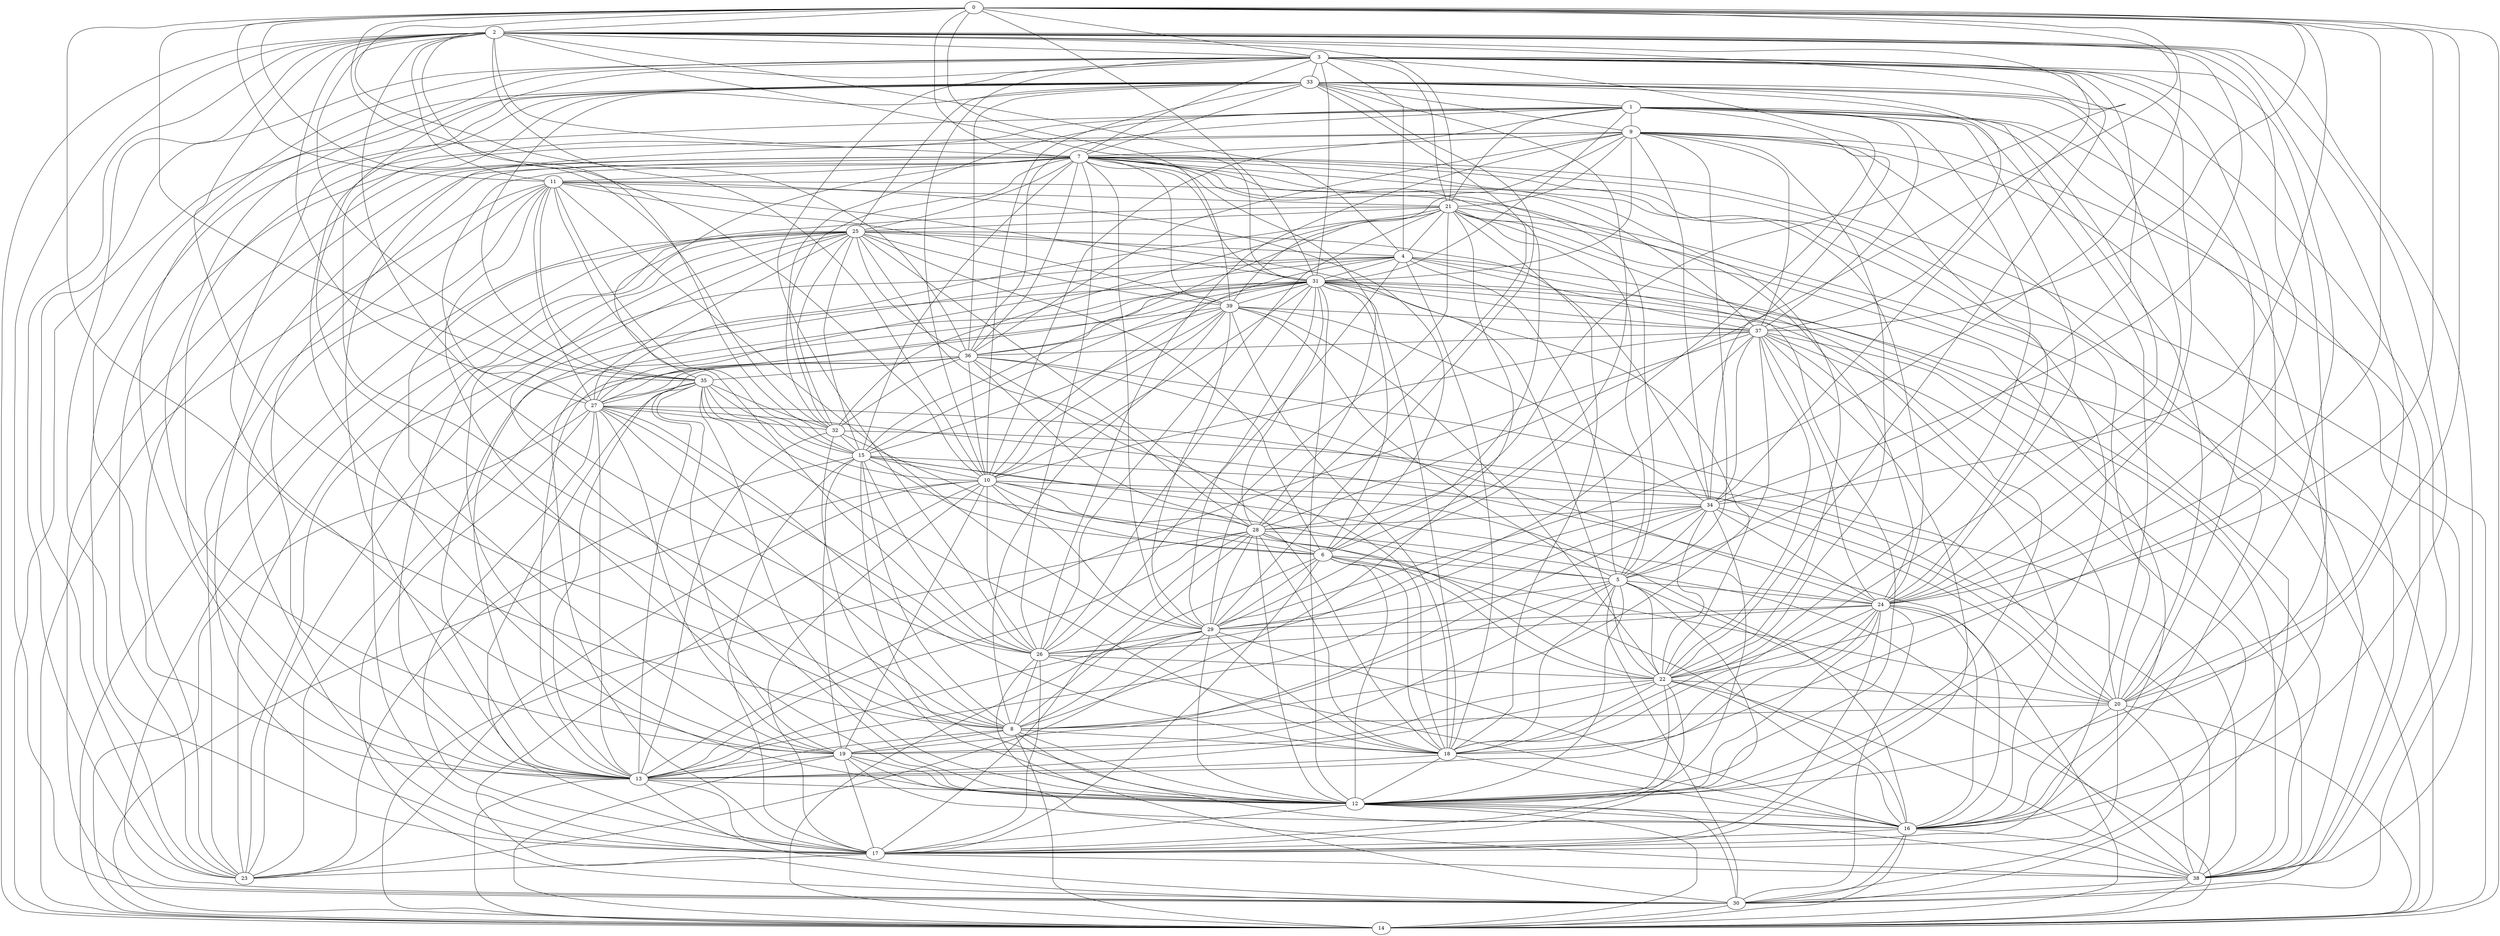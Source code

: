 graph G {
0;
1;
2;
3;
4;
5;
6;
7;
8;
9;
10;
11;
12;
13;
14;
15;
16;
17;
18;
19;
20;
21;
22;
23;
24;
25;
26;
27;
28;
29;
30;
31;
32;
33;
34;
35;
36;
37;
38;
39;
14--24 ;
14--27 ;
36--24 ;
6--31 ;
7--37 ;
31--10 ;
15--31 ;
22--9 ;
17--26 ;
13--12 ;
31--26 ;
0--2 ;
1--9 ;
33--10 ;
26--37 ;
21--8 ;
12--17 ;
38--4 ;
26--4 ;
37--13 ;
22--0 ;
34--37 ;
9--7 ;
17--19 ;
8--19 ;
25--34 ;
13--31 ;
2--26 ;
38--31 ;
2--34 ;
20--14 ;
5--7 ;
36--33 ;
0--7 ;
25--13 ;
28--14 ;
5--21 ;
27--4 ;
18--21 ;
2--4 ;
31--7 ;
9--24 ;
30--14 ;
35--2 ;
35--13 ;
24--29 ;
21--12 ;
12--30 ;
0--28 ;
19--33 ;
7--35 ;
22--5 ;
16--38 ;
30--5 ;
13--14 ;
18--6 ;
12--38 ;
31--18 ;
25--27 ;
33--6 ;
24--0 ;
27--7 ;
35--33 ;
8--28 ;
4--31 ;
3--8 ;
12--24 ;
32--36 ;
6--32 ;
19--16 ;
14--21 ;
20--36 ;
11--21 ;
38--33 ;
27--20 ;
17--23 ;
10--35 ;
1--16 ;
8--14 ;
26--10 ;
9--36 ;
29--5 ;
32--0 ;
3--0 ;
4--18 ;
29--21 ;
22--24 ;
30--2 ;
11--26 ;
2--16 ;
15--21 ;
28--38 ;
12--7 ;
22--13 ;
16--17 ;
32--21 ;
6--7 ;
35--27 ;
38--22 ;
8--12 ;
13--36 ;
33--28 ;
18--12 ;
36--18 ;
2--3 ;
39--34 ;
10--37 ;
7--39 ;
35--22 ;
15--10 ;
21--1 ;
34--24 ;
25--4 ;
30--21 ;
22--31 ;
20--3 ;
1--13 ;
6--22 ;
32--7 ;
39--0 ;
4--23 ;
20--6 ;
34--0 ;
39--8 ;
37--31 ;
30--9 ;
31--27 ;
29--3 ;
37--9 ;
17--38 ;
22--34 ;
34--28 ;
21--16 ;
15--17 ;
30--26 ;
39--11 ;
35--11 ;
39--15 ;
12--11 ;
20--31 ;
27--17 ;
10--29 ;
13--29 ;
2--24 ;
17--37 ;
6--29 ;
3--13 ;
8--33 ;
17--7 ;
14--10 ;
31--36 ;
16--15 ;
33--37 ;
22--19 ;
32--35 ;
23--7 ;
20--8 ;
24--3 ;
12--16 ;
21--2 ;
27--21 ;
17--1 ;
0--14 ;
6--11 ;
25--33 ;
12--25 ;
28--29 ;
6--12 ;
25--18 ;
8--37 ;
6--15 ;
2--14 ;
3--33 ;
18--29 ;
13--17 ;
21--9 ;
31--39 ;
7--20 ;
27--11 ;
37--36 ;
3--7 ;
15--19 ;
20--34 ;
1--31 ;
16--30 ;
16--9 ;
14--7 ;
16--20 ;
36--25 ;
11--31 ;
39--10 ;
6--10 ;
6--14 ;
7--24 ;
19--3 ;
36--10 ;
19--10 ;
13--24 ;
33--9 ;
22--2 ;
39--37 ;
24--17 ;
18--33 ;
5--19 ;
17--11 ;
31--14 ;
12--14 ;
2--11 ;
12--4 ;
25--32 ;
26--27 ;
36--7 ;
4--5 ;
25--23 ;
22--16 ;
0--10 ;
1--18 ;
13--4 ;
34--13 ;
2--7 ;
12--35 ;
27--36 ;
31--23 ;
2--8 ;
2--15 ;
26--8 ;
33--1 ;
19--13 ;
2--38 ;
17--31 ;
21--3 ;
34--3 ;
30--1 ;
19--25 ;
15--11 ;
7--11 ;
22--37 ;
13--27 ;
1--37 ;
8--0 ;
12--22 ;
9--13 ;
31--2 ;
5--18 ;
33--14 ;
29--26 ;
16--29 ;
2--20 ;
15--38 ;
18--35 ;
22--18 ;
7--26 ;
15--26 ;
19--14 ;
23--15 ;
8--16 ;
34--19 ;
17--20 ;
5--9 ;
32--15 ;
15--24 ;
5--10 ;
37--4 ;
5--8 ;
14--5 ;
12--19 ;
12--29 ;
38--32 ;
9--39 ;
0--31 ;
24--18 ;
29--34 ;
3--10 ;
37--30 ;
15--35 ;
17--22 ;
2--23 ;
38--20 ;
27--32 ;
26--21 ;
6--5 ;
32--12 ;
21--25 ;
9--34 ;
19--27 ;
27--16 ;
3--31 ;
23--29 ;
35--0 ;
13--33 ;
17--25 ;
37--16 ;
24--1 ;
34--12 ;
38--37 ;
4--3 ;
26--16 ;
5--24 ;
11--23 ;
16--28 ;
38--19 ;
31--12 ;
24--16 ;
17--10 ;
25--15 ;
32--1 ;
8--29 ;
5--39 ;
30--25 ;
13--7 ;
30--7 ;
36--0 ;
18--13 ;
29--0 ;
28--6 ;
2--28 ;
22--25 ;
7--29 ;
4--21 ;
16--14 ;
39--29 ;
3--12 ;
39--36 ;
26--22 ;
36--28 ;
17--5 ;
33--29 ;
38--30 ;
12--33 ;
33--7 ;
8--15 ;
19--35 ;
29--31 ;
3--18 ;
10--34 ;
6--17 ;
0--11 ;
1--23 ;
28--12 ;
5--12 ;
13--30 ;
38--14 ;
1--34 ;
27--18 ;
30--24 ;
8--18 ;
36--35 ;
19--21 ;
17--28 ;
23--3 ;
20--33 ;
30--27 ;
25--7 ;
17--35 ;
10--1 ;
1--36 ;
12--15 ;
0--37 ;
2--17 ;
7--15 ;
14--25 ;
13--39 ;
31--28 ;
25--28 ;
23--36 ;
0--20 ;
26--9 ;
11--29 ;
18--28 ;
10--2 ;
23--10 ;
32--13 ;
38--7 ;
33--24 ;
28--7 ;
1--20 ;
30--10 ;
23--9 ;
3--5 ;
39--25 ;
22--20 ;
26--24 ;
13--8 ;
18--39 ;
38--9 ;
37--24 ;
14--11 ;
25--6 ;
4--10 ;
7--22 ;
18--16 ;
27--2 ;
28--13 ;
5--34 ;
11--24 ;
27--8 ;
22--39 ;
3--26 ;
9--31 ;
28--10 ;
}
